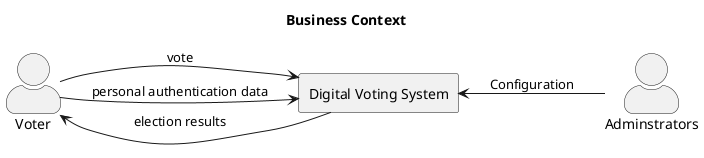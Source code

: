 @startuml
title Business Context
left to right direction
skinparam actorStyle awesome

actor Voter
actor Adminstrators as admin

rectangle "Digital Voting System" as dvs{

}
Voter --> dvs : vote
Voter --> dvs : personal authentication data
Voter <-- dvs: election results

dvs <-- admin : Configuration 



@enduml